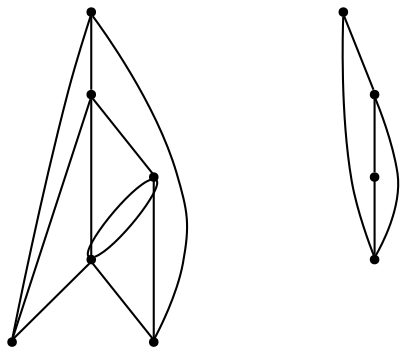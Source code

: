 graph {
  node [shape=point,comment="{\"directed\":false,\"doi\":\"10.1007/978-3-319-03841-4_14\",\"figure\":\"3 (1)\"}"]

  v0 [pos="959.2509386950856,598.9754927161626"]
  v1 [pos="725.8066044063305,832.2937894921059"]
  v2 [pos="725.8055705137732,599.7548357368455"]
  v3 [pos="949.7868452852372,926.6322415472393"]
  v4 [pos="915.1149561588054,856.6373693247779"]
  v5 [pos="879.7530153275005,926.6322415472393"]
  v6 [pos="845.9640704450699,856.6373693247779"]
  v7 [pos="725.8055705137732,935.9898900117191"]
  v8 [pos="725.9348388955241,787.0489083360745"]
  v9 [pos="622.052654998406,598.9754927161626"]

  v0 -- v1 [id="-1",pos="959.2509386950856,598.9754927161626 725.8066044063305,832.2937894921059 725.8066044063305,832.2937894921059 725.8066044063305,832.2937894921059"]
  v9 -- v7 [id="-2",pos="622.052654998406,598.9754927161626 725.8055705137732,935.9898900117191 725.8055705137732,935.9898900117191 725.8055705137732,935.9898900117191"]
  v9 -- v2 [id="-3",pos="622.052654998406,598.9754927161626 725.8055705137732,599.7548357368455 725.8055705137732,599.7548357368455 725.8055705137732,599.7548357368455"]
  v9 -- v1 [id="-4",pos="622.052654998406,598.9754927161626 725.8066044063305,832.2937894921059 725.8066044063305,832.2937894921059 725.8066044063305,832.2937894921059"]
  v1 -- v7 [id="-5",pos="725.8066044063305,832.2937894921059 725.9275857415832,858.091801704067 725.9275857415832,858.091801704067 725.9275857415832,858.091801704067 725.8055705137732,935.9898900117191 725.8055705137732,935.9898900117191 725.8055705137732,935.9898900117191"]
  v7 -- v0 [id="-7",pos="725.8055705137732,935.9898900117191 959.2509386950856,598.9754927161626 959.2509386950856,598.9754927161626 959.2509386950856,598.9754927161626"]
  v1 -- v8 [id="-10",pos="725.8066044063305,832.2937894921059 725.9348388955241,787.0489083360745 725.9348388955241,787.0489083360745 725.9348388955241,787.0489083360745"]
  v9 -- v8 [id="-15",pos="622.052654998406,598.9754927161626 674.0485750645848,650.6953084280674 674.0485750645848,650.6953084280674 674.0485750645848,650.6953084280674 725.9276493657405,702.5454650633276 725.9276493657405,702.5454650633276 725.9276493657405,702.5454650633276 725.9275857415832,754.3956216985878 725.9275857415832,754.3956216985878 725.9275857415832,754.3956216985878 725.9348388955241,787.0489083360745 725.9348388955241,787.0489083360745 725.9348388955241,787.0489083360745"]
  v8 -- v9 [id="-19",pos="725.9348388955241,787.0489083360745 622.052654998406,598.9754927161626 622.052654998406,598.9754927161626 622.052654998406,598.9754927161626"]
  v2 -- v8 [id="-23",pos="725.8055705137732,599.7548357368455 725.9348388955241,787.0489083360745 725.9348388955241,787.0489083360745 725.9348388955241,787.0489083360745"]
  v2 -- v0 [id="-29",pos="725.8055705137732,599.7548357368455 803.7419661868512,598.8493486465412 803.7419661868512,598.8493486465412 803.7419661868512,598.8493486465412 959.2509386950856,598.9754927161626 959.2509386950856,598.9754927161626 959.2509386950856,598.9754927161626"]
  v3 -- v4 [id="-36",pos="949.7868452852372,926.6322415472393 915.1149561588054,856.6373693247779 915.1149561588054,856.6373693247779 915.1149561588054,856.6373693247779"]
  v6 -- v4 [id="-41",pos="845.9640704450699,856.6373693247779 915.1149561588054,856.6373693247779 915.1149561588054,856.6373693247779 915.1149561588054,856.6373693247779"]
  v6 -- v5 [id="-42",pos="845.9640704450699,856.6373693247779 879.7530153275005,926.6322415472393 879.7530153275005,926.6322415472393 879.7530153275005,926.6322415472393"]
  v5 -- v3 [id="-45",pos="879.7530153275005,926.6322415472393 949.7868452852372,926.6322415472393 949.7868452852372,926.6322415472393 949.7868452852372,926.6322415472393"]
  v5 -- v4 [id="-46",pos="879.7530153275005,926.6322415472393 915.1149561588054,856.6373693247779 915.1149561588054,856.6373693247779 915.1149561588054,856.6373693247779"]
}